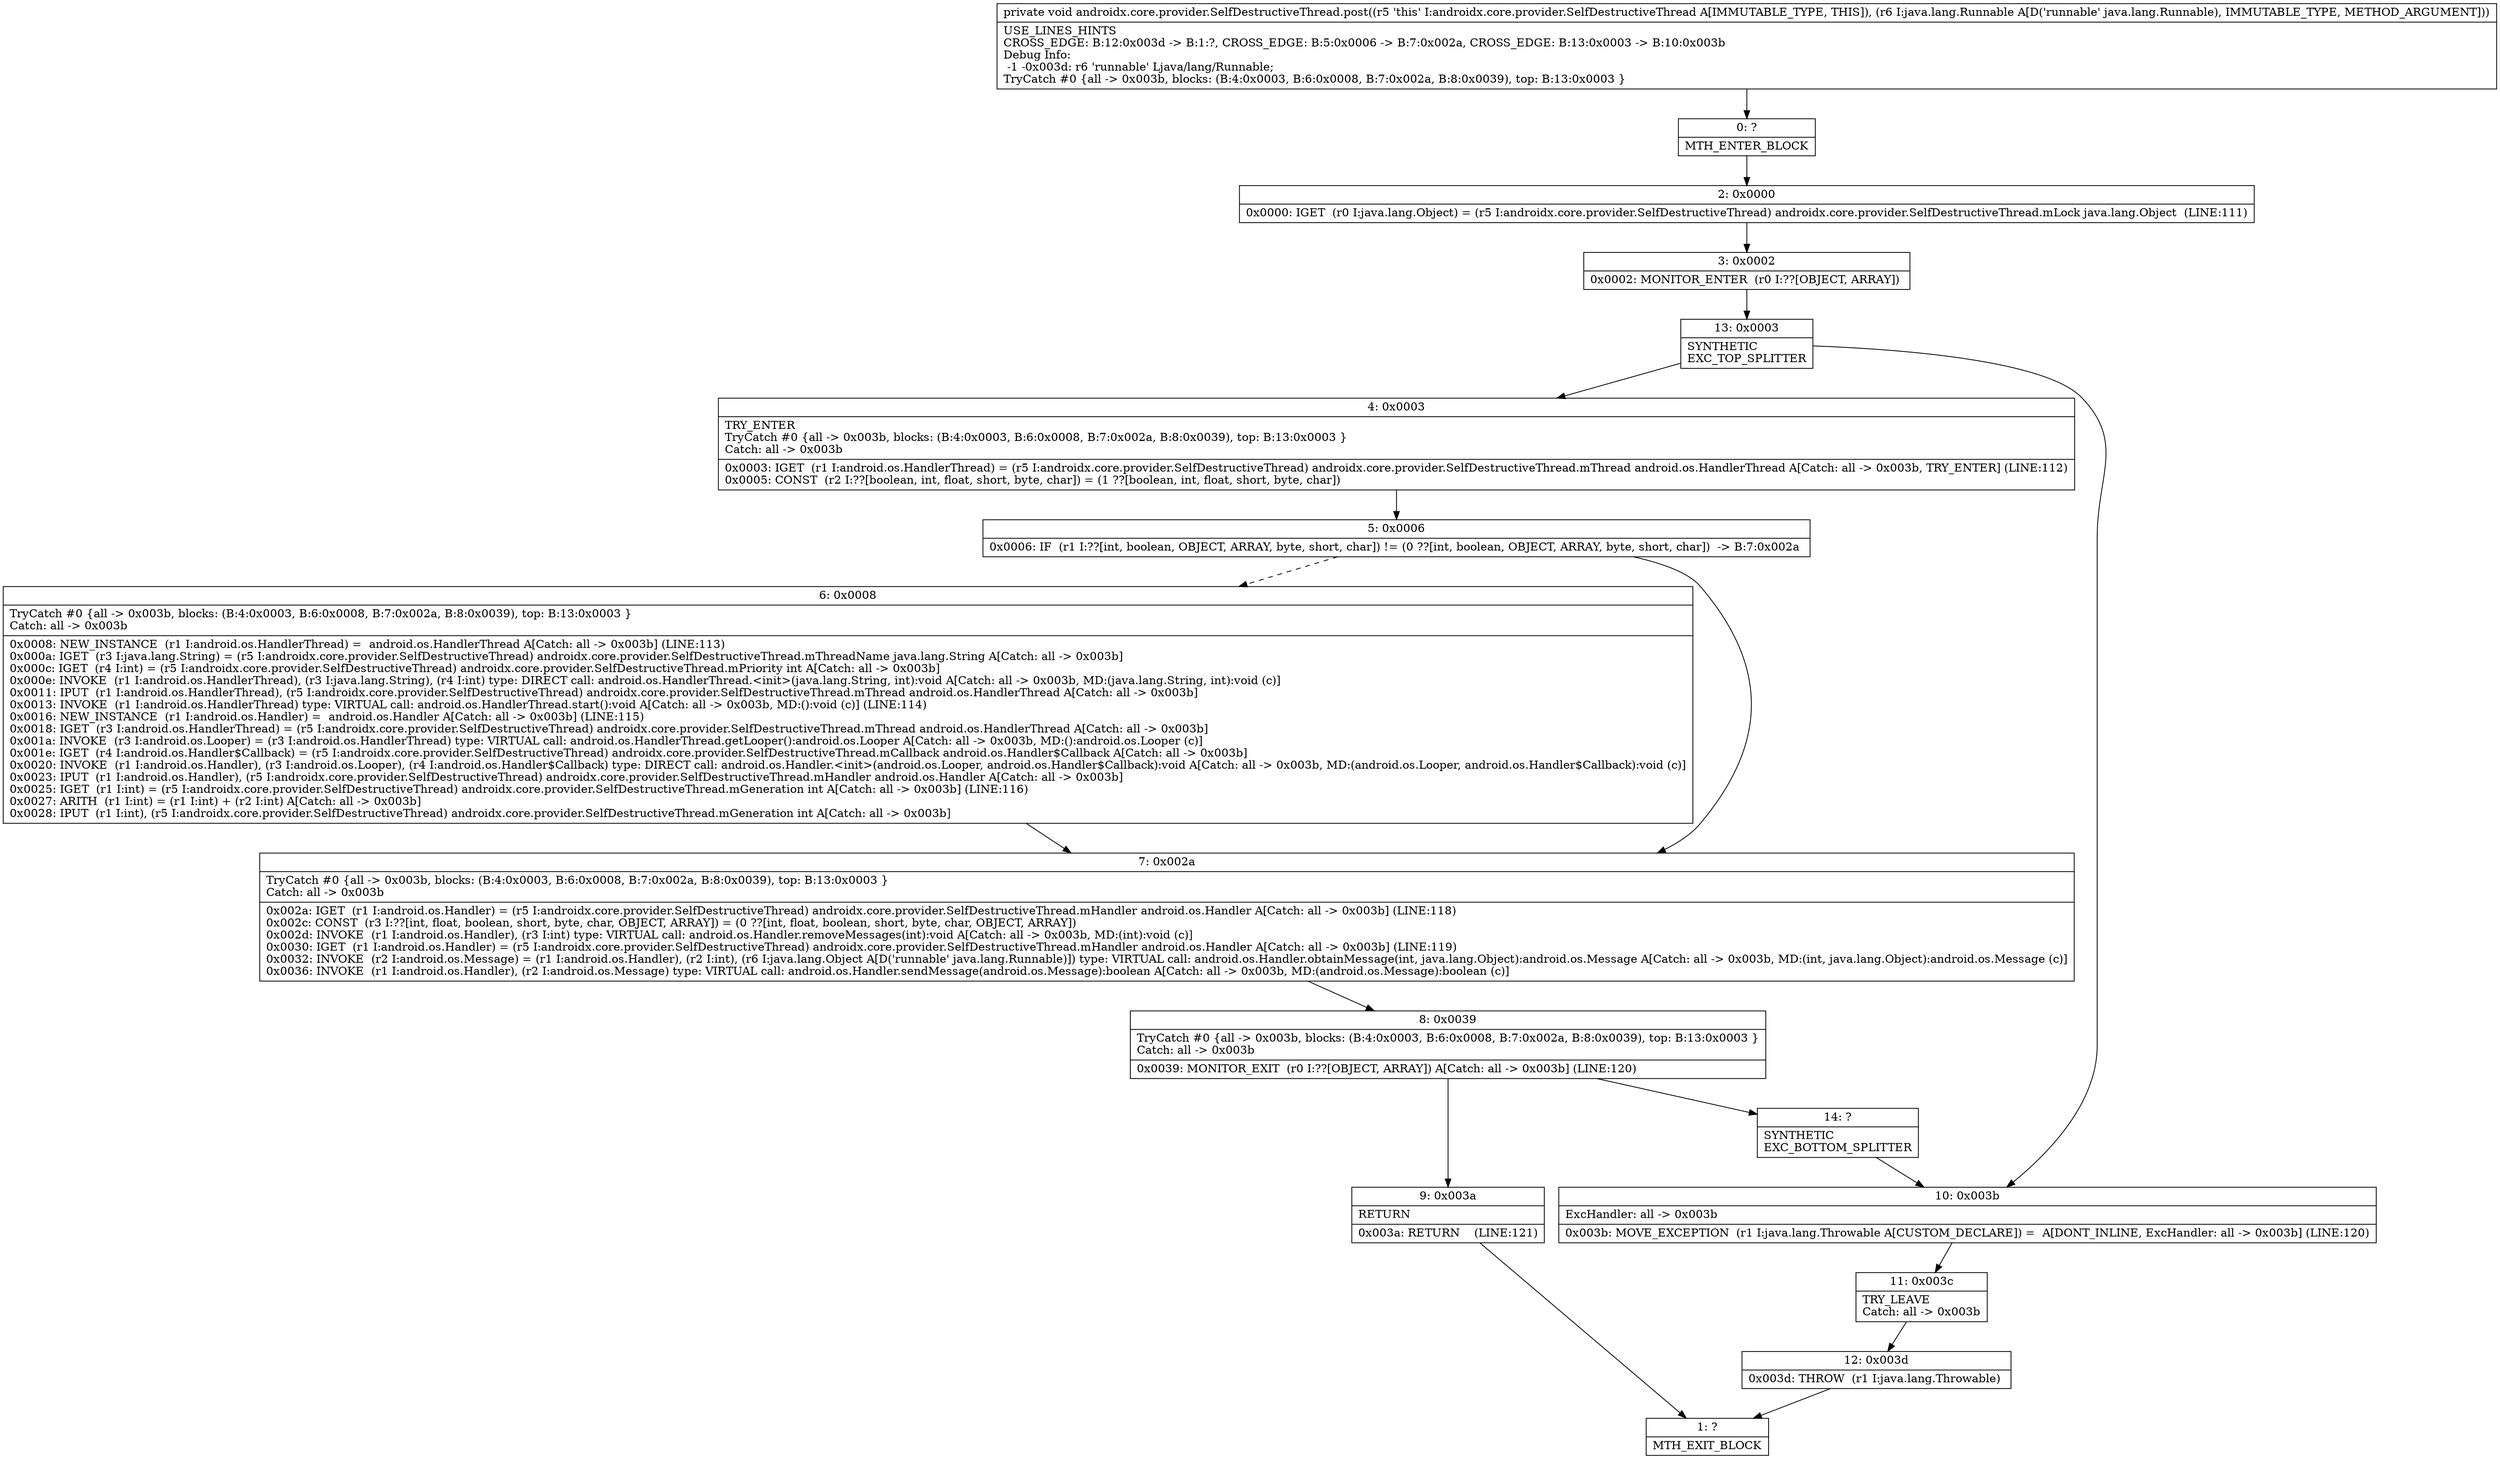 digraph "CFG forandroidx.core.provider.SelfDestructiveThread.post(Ljava\/lang\/Runnable;)V" {
Node_0 [shape=record,label="{0\:\ ?|MTH_ENTER_BLOCK\l}"];
Node_2 [shape=record,label="{2\:\ 0x0000|0x0000: IGET  (r0 I:java.lang.Object) = (r5 I:androidx.core.provider.SelfDestructiveThread) androidx.core.provider.SelfDestructiveThread.mLock java.lang.Object  (LINE:111)\l}"];
Node_3 [shape=record,label="{3\:\ 0x0002|0x0002: MONITOR_ENTER  (r0 I:??[OBJECT, ARRAY]) \l}"];
Node_13 [shape=record,label="{13\:\ 0x0003|SYNTHETIC\lEXC_TOP_SPLITTER\l}"];
Node_4 [shape=record,label="{4\:\ 0x0003|TRY_ENTER\lTryCatch #0 \{all \-\> 0x003b, blocks: (B:4:0x0003, B:6:0x0008, B:7:0x002a, B:8:0x0039), top: B:13:0x0003 \}\lCatch: all \-\> 0x003b\l|0x0003: IGET  (r1 I:android.os.HandlerThread) = (r5 I:androidx.core.provider.SelfDestructiveThread) androidx.core.provider.SelfDestructiveThread.mThread android.os.HandlerThread A[Catch: all \-\> 0x003b, TRY_ENTER] (LINE:112)\l0x0005: CONST  (r2 I:??[boolean, int, float, short, byte, char]) = (1 ??[boolean, int, float, short, byte, char]) \l}"];
Node_5 [shape=record,label="{5\:\ 0x0006|0x0006: IF  (r1 I:??[int, boolean, OBJECT, ARRAY, byte, short, char]) != (0 ??[int, boolean, OBJECT, ARRAY, byte, short, char])  \-\> B:7:0x002a \l}"];
Node_6 [shape=record,label="{6\:\ 0x0008|TryCatch #0 \{all \-\> 0x003b, blocks: (B:4:0x0003, B:6:0x0008, B:7:0x002a, B:8:0x0039), top: B:13:0x0003 \}\lCatch: all \-\> 0x003b\l|0x0008: NEW_INSTANCE  (r1 I:android.os.HandlerThread) =  android.os.HandlerThread A[Catch: all \-\> 0x003b] (LINE:113)\l0x000a: IGET  (r3 I:java.lang.String) = (r5 I:androidx.core.provider.SelfDestructiveThread) androidx.core.provider.SelfDestructiveThread.mThreadName java.lang.String A[Catch: all \-\> 0x003b]\l0x000c: IGET  (r4 I:int) = (r5 I:androidx.core.provider.SelfDestructiveThread) androidx.core.provider.SelfDestructiveThread.mPriority int A[Catch: all \-\> 0x003b]\l0x000e: INVOKE  (r1 I:android.os.HandlerThread), (r3 I:java.lang.String), (r4 I:int) type: DIRECT call: android.os.HandlerThread.\<init\>(java.lang.String, int):void A[Catch: all \-\> 0x003b, MD:(java.lang.String, int):void (c)]\l0x0011: IPUT  (r1 I:android.os.HandlerThread), (r5 I:androidx.core.provider.SelfDestructiveThread) androidx.core.provider.SelfDestructiveThread.mThread android.os.HandlerThread A[Catch: all \-\> 0x003b]\l0x0013: INVOKE  (r1 I:android.os.HandlerThread) type: VIRTUAL call: android.os.HandlerThread.start():void A[Catch: all \-\> 0x003b, MD:():void (c)] (LINE:114)\l0x0016: NEW_INSTANCE  (r1 I:android.os.Handler) =  android.os.Handler A[Catch: all \-\> 0x003b] (LINE:115)\l0x0018: IGET  (r3 I:android.os.HandlerThread) = (r5 I:androidx.core.provider.SelfDestructiveThread) androidx.core.provider.SelfDestructiveThread.mThread android.os.HandlerThread A[Catch: all \-\> 0x003b]\l0x001a: INVOKE  (r3 I:android.os.Looper) = (r3 I:android.os.HandlerThread) type: VIRTUAL call: android.os.HandlerThread.getLooper():android.os.Looper A[Catch: all \-\> 0x003b, MD:():android.os.Looper (c)]\l0x001e: IGET  (r4 I:android.os.Handler$Callback) = (r5 I:androidx.core.provider.SelfDestructiveThread) androidx.core.provider.SelfDestructiveThread.mCallback android.os.Handler$Callback A[Catch: all \-\> 0x003b]\l0x0020: INVOKE  (r1 I:android.os.Handler), (r3 I:android.os.Looper), (r4 I:android.os.Handler$Callback) type: DIRECT call: android.os.Handler.\<init\>(android.os.Looper, android.os.Handler$Callback):void A[Catch: all \-\> 0x003b, MD:(android.os.Looper, android.os.Handler$Callback):void (c)]\l0x0023: IPUT  (r1 I:android.os.Handler), (r5 I:androidx.core.provider.SelfDestructiveThread) androidx.core.provider.SelfDestructiveThread.mHandler android.os.Handler A[Catch: all \-\> 0x003b]\l0x0025: IGET  (r1 I:int) = (r5 I:androidx.core.provider.SelfDestructiveThread) androidx.core.provider.SelfDestructiveThread.mGeneration int A[Catch: all \-\> 0x003b] (LINE:116)\l0x0027: ARITH  (r1 I:int) = (r1 I:int) + (r2 I:int) A[Catch: all \-\> 0x003b]\l0x0028: IPUT  (r1 I:int), (r5 I:androidx.core.provider.SelfDestructiveThread) androidx.core.provider.SelfDestructiveThread.mGeneration int A[Catch: all \-\> 0x003b]\l}"];
Node_7 [shape=record,label="{7\:\ 0x002a|TryCatch #0 \{all \-\> 0x003b, blocks: (B:4:0x0003, B:6:0x0008, B:7:0x002a, B:8:0x0039), top: B:13:0x0003 \}\lCatch: all \-\> 0x003b\l|0x002a: IGET  (r1 I:android.os.Handler) = (r5 I:androidx.core.provider.SelfDestructiveThread) androidx.core.provider.SelfDestructiveThread.mHandler android.os.Handler A[Catch: all \-\> 0x003b] (LINE:118)\l0x002c: CONST  (r3 I:??[int, float, boolean, short, byte, char, OBJECT, ARRAY]) = (0 ??[int, float, boolean, short, byte, char, OBJECT, ARRAY]) \l0x002d: INVOKE  (r1 I:android.os.Handler), (r3 I:int) type: VIRTUAL call: android.os.Handler.removeMessages(int):void A[Catch: all \-\> 0x003b, MD:(int):void (c)]\l0x0030: IGET  (r1 I:android.os.Handler) = (r5 I:androidx.core.provider.SelfDestructiveThread) androidx.core.provider.SelfDestructiveThread.mHandler android.os.Handler A[Catch: all \-\> 0x003b] (LINE:119)\l0x0032: INVOKE  (r2 I:android.os.Message) = (r1 I:android.os.Handler), (r2 I:int), (r6 I:java.lang.Object A[D('runnable' java.lang.Runnable)]) type: VIRTUAL call: android.os.Handler.obtainMessage(int, java.lang.Object):android.os.Message A[Catch: all \-\> 0x003b, MD:(int, java.lang.Object):android.os.Message (c)]\l0x0036: INVOKE  (r1 I:android.os.Handler), (r2 I:android.os.Message) type: VIRTUAL call: android.os.Handler.sendMessage(android.os.Message):boolean A[Catch: all \-\> 0x003b, MD:(android.os.Message):boolean (c)]\l}"];
Node_8 [shape=record,label="{8\:\ 0x0039|TryCatch #0 \{all \-\> 0x003b, blocks: (B:4:0x0003, B:6:0x0008, B:7:0x002a, B:8:0x0039), top: B:13:0x0003 \}\lCatch: all \-\> 0x003b\l|0x0039: MONITOR_EXIT  (r0 I:??[OBJECT, ARRAY]) A[Catch: all \-\> 0x003b] (LINE:120)\l}"];
Node_9 [shape=record,label="{9\:\ 0x003a|RETURN\l|0x003a: RETURN    (LINE:121)\l}"];
Node_1 [shape=record,label="{1\:\ ?|MTH_EXIT_BLOCK\l}"];
Node_14 [shape=record,label="{14\:\ ?|SYNTHETIC\lEXC_BOTTOM_SPLITTER\l}"];
Node_10 [shape=record,label="{10\:\ 0x003b|ExcHandler: all \-\> 0x003b\l|0x003b: MOVE_EXCEPTION  (r1 I:java.lang.Throwable A[CUSTOM_DECLARE]) =  A[DONT_INLINE, ExcHandler: all \-\> 0x003b] (LINE:120)\l}"];
Node_11 [shape=record,label="{11\:\ 0x003c|TRY_LEAVE\lCatch: all \-\> 0x003b\l}"];
Node_12 [shape=record,label="{12\:\ 0x003d|0x003d: THROW  (r1 I:java.lang.Throwable) \l}"];
MethodNode[shape=record,label="{private void androidx.core.provider.SelfDestructiveThread.post((r5 'this' I:androidx.core.provider.SelfDestructiveThread A[IMMUTABLE_TYPE, THIS]), (r6 I:java.lang.Runnable A[D('runnable' java.lang.Runnable), IMMUTABLE_TYPE, METHOD_ARGUMENT]))  | USE_LINES_HINTS\lCROSS_EDGE: B:12:0x003d \-\> B:1:?, CROSS_EDGE: B:5:0x0006 \-\> B:7:0x002a, CROSS_EDGE: B:13:0x0003 \-\> B:10:0x003b\lDebug Info:\l  \-1 \-0x003d: r6 'runnable' Ljava\/lang\/Runnable;\lTryCatch #0 \{all \-\> 0x003b, blocks: (B:4:0x0003, B:6:0x0008, B:7:0x002a, B:8:0x0039), top: B:13:0x0003 \}\l}"];
MethodNode -> Node_0;Node_0 -> Node_2;
Node_2 -> Node_3;
Node_3 -> Node_13;
Node_13 -> Node_4;
Node_13 -> Node_10;
Node_4 -> Node_5;
Node_5 -> Node_6[style=dashed];
Node_5 -> Node_7;
Node_6 -> Node_7;
Node_7 -> Node_8;
Node_8 -> Node_9;
Node_8 -> Node_14;
Node_9 -> Node_1;
Node_14 -> Node_10;
Node_10 -> Node_11;
Node_11 -> Node_12;
Node_12 -> Node_1;
}

